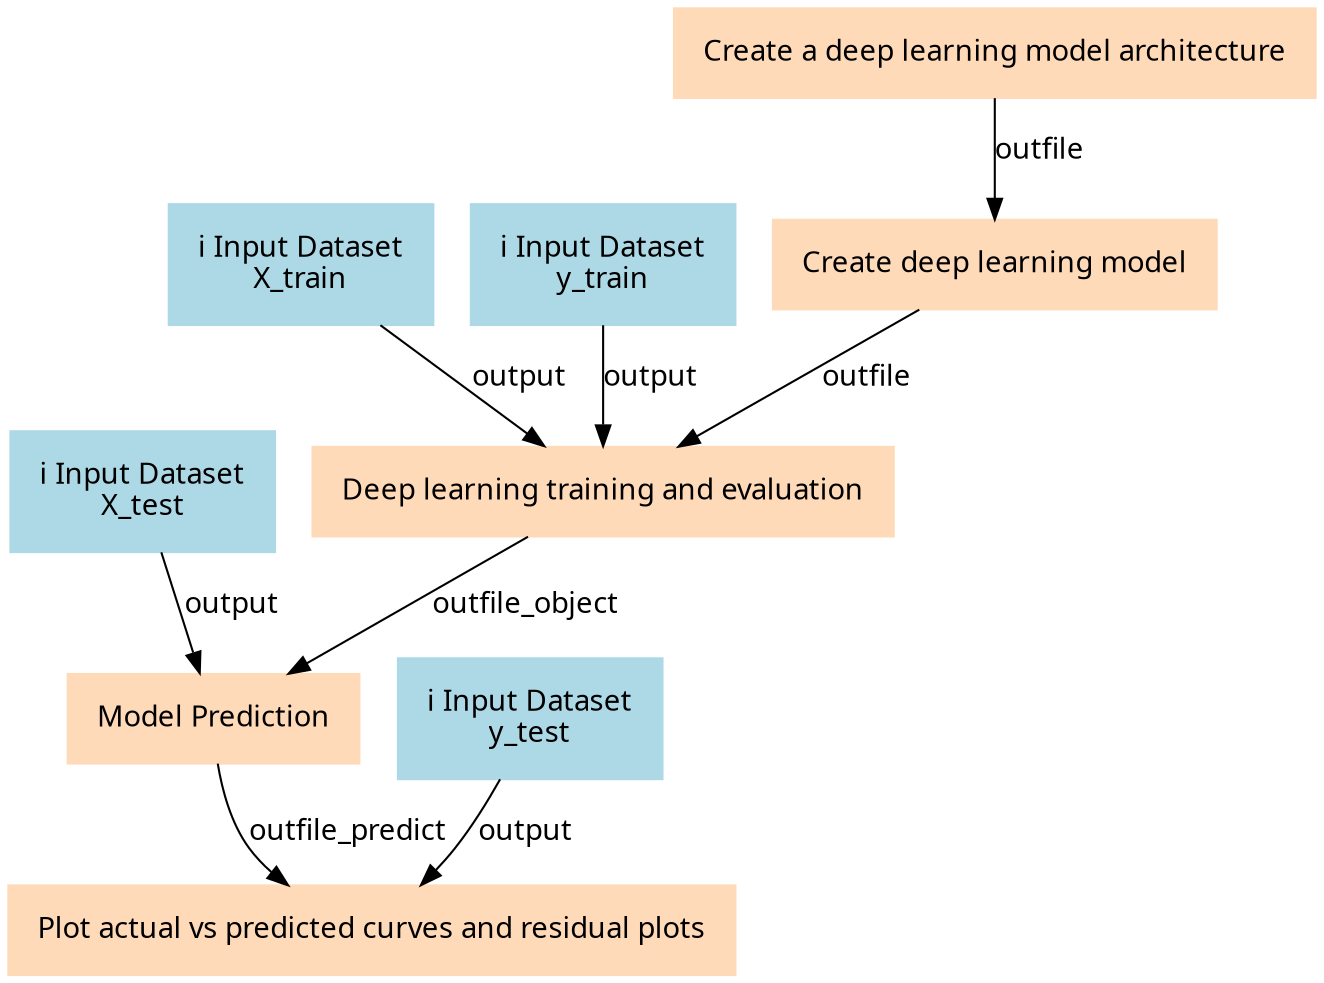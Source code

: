 digraph main {
  node [fontname="Atkinson Hyperlegible", shape=box, color=white,style=filled,color=peachpuff,margin="0.2,0.2"];
  edge [fontname="Atkinson Hyperlegible"];
  0[color=lightblue,label="ℹ️ Input Dataset\nX_test"]
  1[color=lightblue,label="ℹ️ Input Dataset\nX_train"]
  2[color=lightblue,label="ℹ️ Input Dataset\ny_test"]
  3[color=lightblue,label="ℹ️ Input Dataset\ny_train"]
  4[label="Create a deep learning model architecture"]
  5[label="Create deep learning model"]
  4 -> 5 [label="outfile"]
  6[label="Deep learning training and evaluation"]
  5 -> 6 [label="outfile"]
  1 -> 6 [label="output"]
  3 -> 6 [label="output"]
  7[label="Model Prediction"]
  6 -> 7 [label="outfile_object"]
  0 -> 7 [label="output"]
  8[label="Plot actual vs predicted curves and residual plots"]
  2 -> 8 [label="output"]
  7 -> 8 [label="outfile_predict"]
}